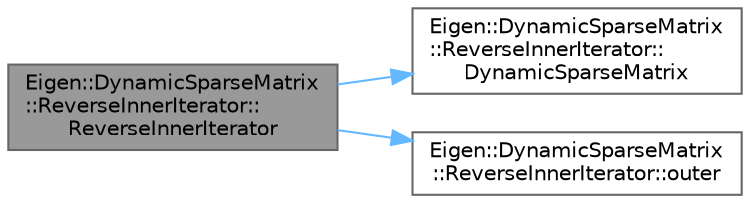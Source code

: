 digraph "Eigen::DynamicSparseMatrix::ReverseInnerIterator::ReverseInnerIterator"
{
 // LATEX_PDF_SIZE
  bgcolor="transparent";
  edge [fontname=Helvetica,fontsize=10,labelfontname=Helvetica,labelfontsize=10];
  node [fontname=Helvetica,fontsize=10,shape=box,height=0.2,width=0.4];
  rankdir="LR";
  Node1 [id="Node000001",label="Eigen::DynamicSparseMatrix\l::ReverseInnerIterator::\lReverseInnerIterator",height=0.2,width=0.4,color="gray40", fillcolor="grey60", style="filled", fontcolor="black",tooltip=" "];
  Node1 -> Node2 [id="edge1_Node000001_Node000002",color="steelblue1",style="solid",tooltip=" "];
  Node2 [id="Node000002",label="Eigen::DynamicSparseMatrix\l::ReverseInnerIterator::\lDynamicSparseMatrix",height=0.2,width=0.4,color="grey40", fillcolor="white", style="filled",URL="$class_eigen_1_1_dynamic_sparse_matrix.html#a46a6947fcf115e6b7b731a8e01e7995d",tooltip=" "];
  Node1 -> Node3 [id="edge2_Node000001_Node000003",color="steelblue1",style="solid",tooltip=" "];
  Node3 [id="Node000003",label="Eigen::DynamicSparseMatrix\l::ReverseInnerIterator::outer",height=0.2,width=0.4,color="grey40", fillcolor="white", style="filled",URL="$class_eigen_1_1_dynamic_sparse_matrix_1_1_reverse_inner_iterator.html#adf271c799573f3dc98584b0423206f76",tooltip=" "];
}
